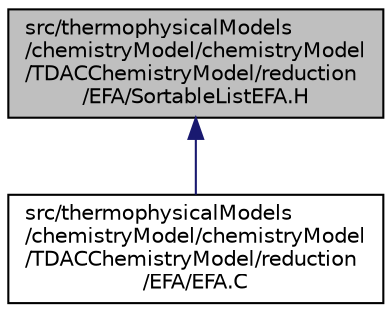 digraph "src/thermophysicalModels/chemistryModel/chemistryModel/TDACChemistryModel/reduction/EFA/SortableListEFA.H"
{
  bgcolor="transparent";
  edge [fontname="Helvetica",fontsize="10",labelfontname="Helvetica",labelfontsize="10"];
  node [fontname="Helvetica",fontsize="10",shape=record];
  Node62 [label="src/thermophysicalModels\l/chemistryModel/chemistryModel\l/TDACChemistryModel/reduction\l/EFA/SortableListEFA.H",height=0.2,width=0.4,color="black", fillcolor="grey75", style="filled", fontcolor="black"];
  Node62 -> Node63 [dir="back",color="midnightblue",fontsize="10",style="solid",fontname="Helvetica"];
  Node63 [label="src/thermophysicalModels\l/chemistryModel/chemistryModel\l/TDACChemistryModel/reduction\l/EFA/EFA.C",height=0.2,width=0.4,color="black",URL="$a15875.html"];
}
